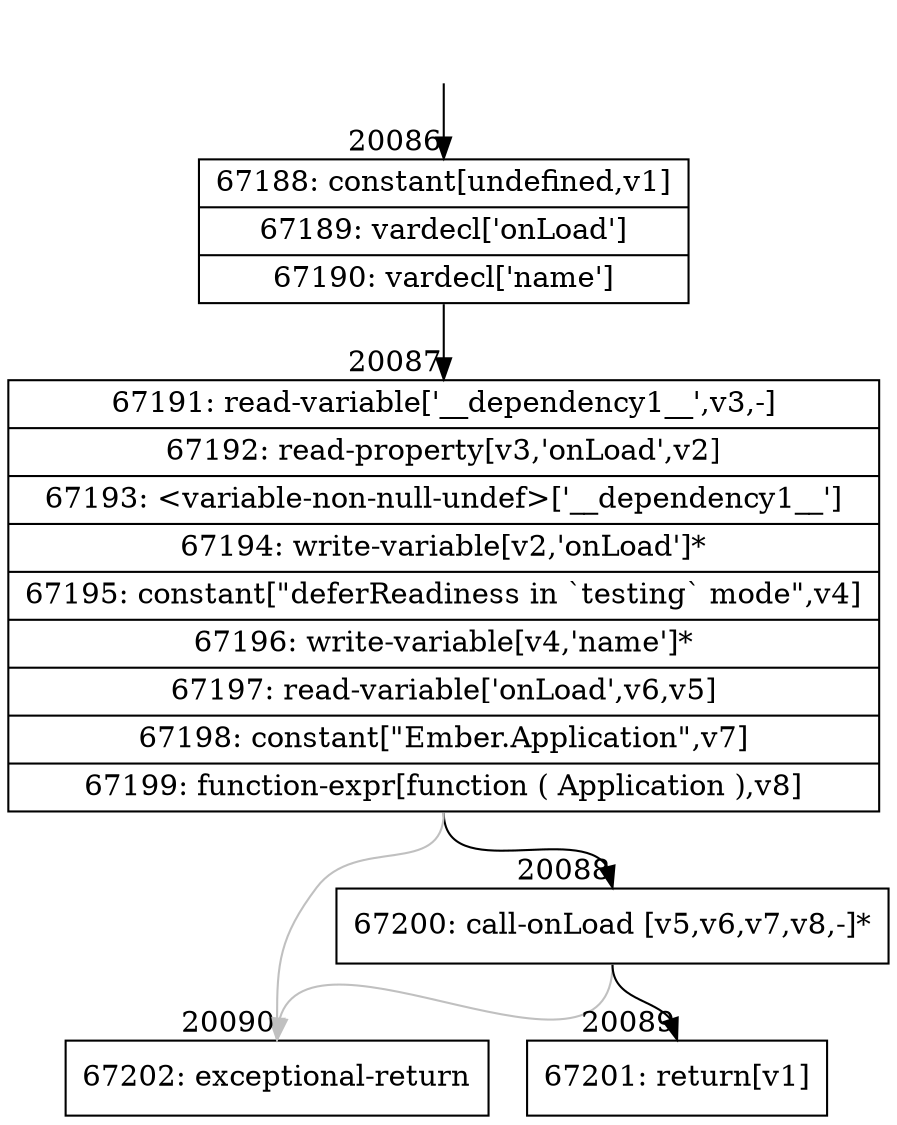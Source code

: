 digraph {
rankdir="TD"
BB_entry1739[shape=none,label=""];
BB_entry1739 -> BB20086 [tailport=s, headport=n, headlabel="    20086"]
BB20086 [shape=record label="{67188: constant[undefined,v1]|67189: vardecl['onLoad']|67190: vardecl['name']}" ] 
BB20086 -> BB20087 [tailport=s, headport=n, headlabel="      20087"]
BB20087 [shape=record label="{67191: read-variable['__dependency1__',v3,-]|67192: read-property[v3,'onLoad',v2]|67193: \<variable-non-null-undef\>['__dependency1__']|67194: write-variable[v2,'onLoad']*|67195: constant[\"deferReadiness in `testing` mode\",v4]|67196: write-variable[v4,'name']*|67197: read-variable['onLoad',v6,v5]|67198: constant[\"Ember.Application\",v7]|67199: function-expr[function ( Application ),v8]}" ] 
BB20087 -> BB20088 [tailport=s, headport=n, headlabel="      20088"]
BB20087 -> BB20090 [tailport=s, headport=n, color=gray, headlabel="      20090"]
BB20088 [shape=record label="{67200: call-onLoad [v5,v6,v7,v8,-]*}" ] 
BB20088 -> BB20089 [tailport=s, headport=n, headlabel="      20089"]
BB20088 -> BB20090 [tailport=s, headport=n, color=gray]
BB20089 [shape=record label="{67201: return[v1]}" ] 
BB20090 [shape=record label="{67202: exceptional-return}" ] 
//#$~ 37597
}
